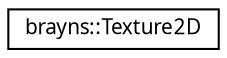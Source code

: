 digraph "Graphical Class Hierarchy"
{
  edge [fontname="Sans",fontsize="10",labelfontname="Sans",labelfontsize="10"];
  node [fontname="Sans",fontsize="10",shape=record];
  rankdir="LR";
  Node1 [label="brayns::Texture2D",height=0.2,width=0.4,color="black", fillcolor="white", style="filled",URL="$classbrayns_1_1_texture2_d.html"];
}
